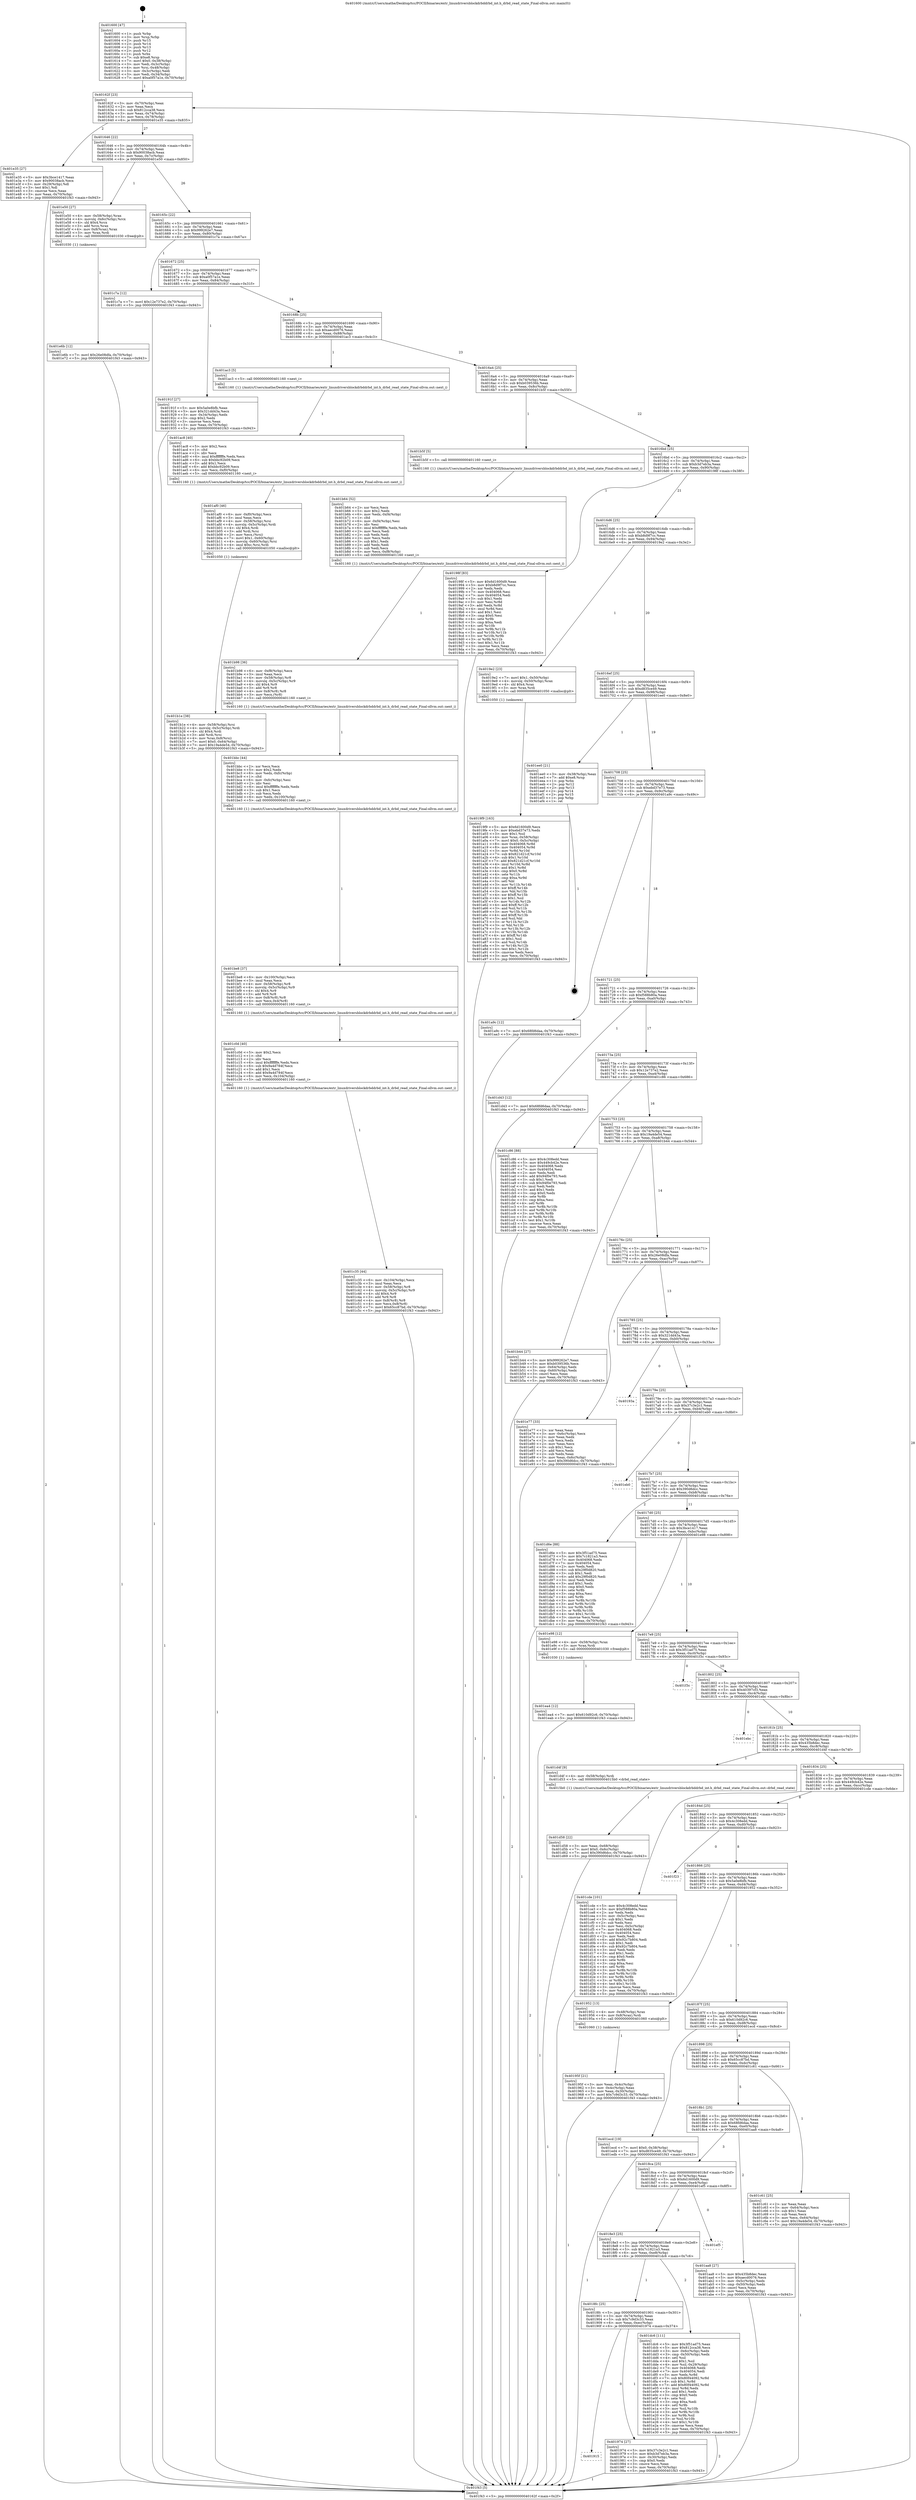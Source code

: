 digraph "0x401600" {
  label = "0x401600 (/mnt/c/Users/mathe/Desktop/tcc/POCII/binaries/extr_linuxdriversblockdrbddrbd_int.h_drbd_read_state_Final-ollvm.out::main(0))"
  labelloc = "t"
  node[shape=record]

  Entry [label="",width=0.3,height=0.3,shape=circle,fillcolor=black,style=filled]
  "0x40162f" [label="{
     0x40162f [23]\l
     | [instrs]\l
     &nbsp;&nbsp;0x40162f \<+3\>: mov -0x70(%rbp),%eax\l
     &nbsp;&nbsp;0x401632 \<+2\>: mov %eax,%ecx\l
     &nbsp;&nbsp;0x401634 \<+6\>: sub $0x812cca38,%ecx\l
     &nbsp;&nbsp;0x40163a \<+3\>: mov %eax,-0x74(%rbp)\l
     &nbsp;&nbsp;0x40163d \<+3\>: mov %ecx,-0x78(%rbp)\l
     &nbsp;&nbsp;0x401640 \<+6\>: je 0000000000401e35 \<main+0x835\>\l
  }"]
  "0x401e35" [label="{
     0x401e35 [27]\l
     | [instrs]\l
     &nbsp;&nbsp;0x401e35 \<+5\>: mov $0x3bce1417,%eax\l
     &nbsp;&nbsp;0x401e3a \<+5\>: mov $0x90038acb,%ecx\l
     &nbsp;&nbsp;0x401e3f \<+3\>: mov -0x29(%rbp),%dl\l
     &nbsp;&nbsp;0x401e42 \<+3\>: test $0x1,%dl\l
     &nbsp;&nbsp;0x401e45 \<+3\>: cmovne %ecx,%eax\l
     &nbsp;&nbsp;0x401e48 \<+3\>: mov %eax,-0x70(%rbp)\l
     &nbsp;&nbsp;0x401e4b \<+5\>: jmp 0000000000401f43 \<main+0x943\>\l
  }"]
  "0x401646" [label="{
     0x401646 [22]\l
     | [instrs]\l
     &nbsp;&nbsp;0x401646 \<+5\>: jmp 000000000040164b \<main+0x4b\>\l
     &nbsp;&nbsp;0x40164b \<+3\>: mov -0x74(%rbp),%eax\l
     &nbsp;&nbsp;0x40164e \<+5\>: sub $0x90038acb,%eax\l
     &nbsp;&nbsp;0x401653 \<+3\>: mov %eax,-0x7c(%rbp)\l
     &nbsp;&nbsp;0x401656 \<+6\>: je 0000000000401e50 \<main+0x850\>\l
  }"]
  Exit [label="",width=0.3,height=0.3,shape=circle,fillcolor=black,style=filled,peripheries=2]
  "0x401e50" [label="{
     0x401e50 [27]\l
     | [instrs]\l
     &nbsp;&nbsp;0x401e50 \<+4\>: mov -0x58(%rbp),%rax\l
     &nbsp;&nbsp;0x401e54 \<+4\>: movslq -0x6c(%rbp),%rcx\l
     &nbsp;&nbsp;0x401e58 \<+4\>: shl $0x4,%rcx\l
     &nbsp;&nbsp;0x401e5c \<+3\>: add %rcx,%rax\l
     &nbsp;&nbsp;0x401e5f \<+4\>: mov 0x8(%rax),%rax\l
     &nbsp;&nbsp;0x401e63 \<+3\>: mov %rax,%rdi\l
     &nbsp;&nbsp;0x401e66 \<+5\>: call 0000000000401030 \<free@plt\>\l
     | [calls]\l
     &nbsp;&nbsp;0x401030 \{1\} (unknown)\l
  }"]
  "0x40165c" [label="{
     0x40165c [22]\l
     | [instrs]\l
     &nbsp;&nbsp;0x40165c \<+5\>: jmp 0000000000401661 \<main+0x61\>\l
     &nbsp;&nbsp;0x401661 \<+3\>: mov -0x74(%rbp),%eax\l
     &nbsp;&nbsp;0x401664 \<+5\>: sub $0x999262e7,%eax\l
     &nbsp;&nbsp;0x401669 \<+3\>: mov %eax,-0x80(%rbp)\l
     &nbsp;&nbsp;0x40166c \<+6\>: je 0000000000401c7a \<main+0x67a\>\l
  }"]
  "0x401ea4" [label="{
     0x401ea4 [12]\l
     | [instrs]\l
     &nbsp;&nbsp;0x401ea4 \<+7\>: movl $0x610d92c6,-0x70(%rbp)\l
     &nbsp;&nbsp;0x401eab \<+5\>: jmp 0000000000401f43 \<main+0x943\>\l
  }"]
  "0x401c7a" [label="{
     0x401c7a [12]\l
     | [instrs]\l
     &nbsp;&nbsp;0x401c7a \<+7\>: movl $0x12e737e2,-0x70(%rbp)\l
     &nbsp;&nbsp;0x401c81 \<+5\>: jmp 0000000000401f43 \<main+0x943\>\l
  }"]
  "0x401672" [label="{
     0x401672 [25]\l
     | [instrs]\l
     &nbsp;&nbsp;0x401672 \<+5\>: jmp 0000000000401677 \<main+0x77\>\l
     &nbsp;&nbsp;0x401677 \<+3\>: mov -0x74(%rbp),%eax\l
     &nbsp;&nbsp;0x40167a \<+5\>: sub $0xa0f57a1e,%eax\l
     &nbsp;&nbsp;0x40167f \<+6\>: mov %eax,-0x84(%rbp)\l
     &nbsp;&nbsp;0x401685 \<+6\>: je 000000000040191f \<main+0x31f\>\l
  }"]
  "0x401e6b" [label="{
     0x401e6b [12]\l
     | [instrs]\l
     &nbsp;&nbsp;0x401e6b \<+7\>: movl $0x26e08dfa,-0x70(%rbp)\l
     &nbsp;&nbsp;0x401e72 \<+5\>: jmp 0000000000401f43 \<main+0x943\>\l
  }"]
  "0x40191f" [label="{
     0x40191f [27]\l
     | [instrs]\l
     &nbsp;&nbsp;0x40191f \<+5\>: mov $0x5a0e8bfb,%eax\l
     &nbsp;&nbsp;0x401924 \<+5\>: mov $0x321dd43a,%ecx\l
     &nbsp;&nbsp;0x401929 \<+3\>: mov -0x34(%rbp),%edx\l
     &nbsp;&nbsp;0x40192c \<+3\>: cmp $0x2,%edx\l
     &nbsp;&nbsp;0x40192f \<+3\>: cmovne %ecx,%eax\l
     &nbsp;&nbsp;0x401932 \<+3\>: mov %eax,-0x70(%rbp)\l
     &nbsp;&nbsp;0x401935 \<+5\>: jmp 0000000000401f43 \<main+0x943\>\l
  }"]
  "0x40168b" [label="{
     0x40168b [25]\l
     | [instrs]\l
     &nbsp;&nbsp;0x40168b \<+5\>: jmp 0000000000401690 \<main+0x90\>\l
     &nbsp;&nbsp;0x401690 \<+3\>: mov -0x74(%rbp),%eax\l
     &nbsp;&nbsp;0x401693 \<+5\>: sub $0xaecd0076,%eax\l
     &nbsp;&nbsp;0x401698 \<+6\>: mov %eax,-0x88(%rbp)\l
     &nbsp;&nbsp;0x40169e \<+6\>: je 0000000000401ac3 \<main+0x4c3\>\l
  }"]
  "0x401f43" [label="{
     0x401f43 [5]\l
     | [instrs]\l
     &nbsp;&nbsp;0x401f43 \<+5\>: jmp 000000000040162f \<main+0x2f\>\l
  }"]
  "0x401600" [label="{
     0x401600 [47]\l
     | [instrs]\l
     &nbsp;&nbsp;0x401600 \<+1\>: push %rbp\l
     &nbsp;&nbsp;0x401601 \<+3\>: mov %rsp,%rbp\l
     &nbsp;&nbsp;0x401604 \<+2\>: push %r15\l
     &nbsp;&nbsp;0x401606 \<+2\>: push %r14\l
     &nbsp;&nbsp;0x401608 \<+2\>: push %r13\l
     &nbsp;&nbsp;0x40160a \<+2\>: push %r12\l
     &nbsp;&nbsp;0x40160c \<+1\>: push %rbx\l
     &nbsp;&nbsp;0x40160d \<+7\>: sub $0xe8,%rsp\l
     &nbsp;&nbsp;0x401614 \<+7\>: movl $0x0,-0x38(%rbp)\l
     &nbsp;&nbsp;0x40161b \<+3\>: mov %edi,-0x3c(%rbp)\l
     &nbsp;&nbsp;0x40161e \<+4\>: mov %rsi,-0x48(%rbp)\l
     &nbsp;&nbsp;0x401622 \<+3\>: mov -0x3c(%rbp),%edi\l
     &nbsp;&nbsp;0x401625 \<+3\>: mov %edi,-0x34(%rbp)\l
     &nbsp;&nbsp;0x401628 \<+7\>: movl $0xa0f57a1e,-0x70(%rbp)\l
  }"]
  "0x401d58" [label="{
     0x401d58 [22]\l
     | [instrs]\l
     &nbsp;&nbsp;0x401d58 \<+3\>: mov %eax,-0x68(%rbp)\l
     &nbsp;&nbsp;0x401d5b \<+7\>: movl $0x0,-0x6c(%rbp)\l
     &nbsp;&nbsp;0x401d62 \<+7\>: movl $0x390d6dcc,-0x70(%rbp)\l
     &nbsp;&nbsp;0x401d69 \<+5\>: jmp 0000000000401f43 \<main+0x943\>\l
  }"]
  "0x401ac3" [label="{
     0x401ac3 [5]\l
     | [instrs]\l
     &nbsp;&nbsp;0x401ac3 \<+5\>: call 0000000000401160 \<next_i\>\l
     | [calls]\l
     &nbsp;&nbsp;0x401160 \{1\} (/mnt/c/Users/mathe/Desktop/tcc/POCII/binaries/extr_linuxdriversblockdrbddrbd_int.h_drbd_read_state_Final-ollvm.out::next_i)\l
  }"]
  "0x4016a4" [label="{
     0x4016a4 [25]\l
     | [instrs]\l
     &nbsp;&nbsp;0x4016a4 \<+5\>: jmp 00000000004016a9 \<main+0xa9\>\l
     &nbsp;&nbsp;0x4016a9 \<+3\>: mov -0x74(%rbp),%eax\l
     &nbsp;&nbsp;0x4016ac \<+5\>: sub $0xb039536b,%eax\l
     &nbsp;&nbsp;0x4016b1 \<+6\>: mov %eax,-0x8c(%rbp)\l
     &nbsp;&nbsp;0x4016b7 \<+6\>: je 0000000000401b5f \<main+0x55f\>\l
  }"]
  "0x401c35" [label="{
     0x401c35 [44]\l
     | [instrs]\l
     &nbsp;&nbsp;0x401c35 \<+6\>: mov -0x104(%rbp),%ecx\l
     &nbsp;&nbsp;0x401c3b \<+3\>: imul %eax,%ecx\l
     &nbsp;&nbsp;0x401c3e \<+4\>: mov -0x58(%rbp),%r8\l
     &nbsp;&nbsp;0x401c42 \<+4\>: movslq -0x5c(%rbp),%r9\l
     &nbsp;&nbsp;0x401c46 \<+4\>: shl $0x4,%r9\l
     &nbsp;&nbsp;0x401c4a \<+3\>: add %r9,%r8\l
     &nbsp;&nbsp;0x401c4d \<+4\>: mov 0x8(%r8),%r8\l
     &nbsp;&nbsp;0x401c51 \<+4\>: mov %ecx,0x8(%r8)\l
     &nbsp;&nbsp;0x401c55 \<+7\>: movl $0x65cc87bd,-0x70(%rbp)\l
     &nbsp;&nbsp;0x401c5c \<+5\>: jmp 0000000000401f43 \<main+0x943\>\l
  }"]
  "0x401b5f" [label="{
     0x401b5f [5]\l
     | [instrs]\l
     &nbsp;&nbsp;0x401b5f \<+5\>: call 0000000000401160 \<next_i\>\l
     | [calls]\l
     &nbsp;&nbsp;0x401160 \{1\} (/mnt/c/Users/mathe/Desktop/tcc/POCII/binaries/extr_linuxdriversblockdrbddrbd_int.h_drbd_read_state_Final-ollvm.out::next_i)\l
  }"]
  "0x4016bd" [label="{
     0x4016bd [25]\l
     | [instrs]\l
     &nbsp;&nbsp;0x4016bd \<+5\>: jmp 00000000004016c2 \<main+0xc2\>\l
     &nbsp;&nbsp;0x4016c2 \<+3\>: mov -0x74(%rbp),%eax\l
     &nbsp;&nbsp;0x4016c5 \<+5\>: sub $0xb3d7eb3a,%eax\l
     &nbsp;&nbsp;0x4016ca \<+6\>: mov %eax,-0x90(%rbp)\l
     &nbsp;&nbsp;0x4016d0 \<+6\>: je 000000000040198f \<main+0x38f\>\l
  }"]
  "0x401c0d" [label="{
     0x401c0d [40]\l
     | [instrs]\l
     &nbsp;&nbsp;0x401c0d \<+5\>: mov $0x2,%ecx\l
     &nbsp;&nbsp;0x401c12 \<+1\>: cltd\l
     &nbsp;&nbsp;0x401c13 \<+2\>: idiv %ecx\l
     &nbsp;&nbsp;0x401c15 \<+6\>: imul $0xfffffffe,%edx,%ecx\l
     &nbsp;&nbsp;0x401c1b \<+6\>: sub $0x9a4d784f,%ecx\l
     &nbsp;&nbsp;0x401c21 \<+3\>: add $0x1,%ecx\l
     &nbsp;&nbsp;0x401c24 \<+6\>: add $0x9a4d784f,%ecx\l
     &nbsp;&nbsp;0x401c2a \<+6\>: mov %ecx,-0x104(%rbp)\l
     &nbsp;&nbsp;0x401c30 \<+5\>: call 0000000000401160 \<next_i\>\l
     | [calls]\l
     &nbsp;&nbsp;0x401160 \{1\} (/mnt/c/Users/mathe/Desktop/tcc/POCII/binaries/extr_linuxdriversblockdrbddrbd_int.h_drbd_read_state_Final-ollvm.out::next_i)\l
  }"]
  "0x40198f" [label="{
     0x40198f [83]\l
     | [instrs]\l
     &nbsp;&nbsp;0x40198f \<+5\>: mov $0x6d1600d9,%eax\l
     &nbsp;&nbsp;0x401994 \<+5\>: mov $0xb8d9f7cc,%ecx\l
     &nbsp;&nbsp;0x401999 \<+2\>: xor %edx,%edx\l
     &nbsp;&nbsp;0x40199b \<+7\>: mov 0x404068,%esi\l
     &nbsp;&nbsp;0x4019a2 \<+7\>: mov 0x404054,%edi\l
     &nbsp;&nbsp;0x4019a9 \<+3\>: sub $0x1,%edx\l
     &nbsp;&nbsp;0x4019ac \<+3\>: mov %esi,%r8d\l
     &nbsp;&nbsp;0x4019af \<+3\>: add %edx,%r8d\l
     &nbsp;&nbsp;0x4019b2 \<+4\>: imul %r8d,%esi\l
     &nbsp;&nbsp;0x4019b6 \<+3\>: and $0x1,%esi\l
     &nbsp;&nbsp;0x4019b9 \<+3\>: cmp $0x0,%esi\l
     &nbsp;&nbsp;0x4019bc \<+4\>: sete %r9b\l
     &nbsp;&nbsp;0x4019c0 \<+3\>: cmp $0xa,%edi\l
     &nbsp;&nbsp;0x4019c3 \<+4\>: setl %r10b\l
     &nbsp;&nbsp;0x4019c7 \<+3\>: mov %r9b,%r11b\l
     &nbsp;&nbsp;0x4019ca \<+3\>: and %r10b,%r11b\l
     &nbsp;&nbsp;0x4019cd \<+3\>: xor %r10b,%r9b\l
     &nbsp;&nbsp;0x4019d0 \<+3\>: or %r9b,%r11b\l
     &nbsp;&nbsp;0x4019d3 \<+4\>: test $0x1,%r11b\l
     &nbsp;&nbsp;0x4019d7 \<+3\>: cmovne %ecx,%eax\l
     &nbsp;&nbsp;0x4019da \<+3\>: mov %eax,-0x70(%rbp)\l
     &nbsp;&nbsp;0x4019dd \<+5\>: jmp 0000000000401f43 \<main+0x943\>\l
  }"]
  "0x4016d6" [label="{
     0x4016d6 [25]\l
     | [instrs]\l
     &nbsp;&nbsp;0x4016d6 \<+5\>: jmp 00000000004016db \<main+0xdb\>\l
     &nbsp;&nbsp;0x4016db \<+3\>: mov -0x74(%rbp),%eax\l
     &nbsp;&nbsp;0x4016de \<+5\>: sub $0xb8d9f7cc,%eax\l
     &nbsp;&nbsp;0x4016e3 \<+6\>: mov %eax,-0x94(%rbp)\l
     &nbsp;&nbsp;0x4016e9 \<+6\>: je 00000000004019e2 \<main+0x3e2\>\l
  }"]
  "0x401be8" [label="{
     0x401be8 [37]\l
     | [instrs]\l
     &nbsp;&nbsp;0x401be8 \<+6\>: mov -0x100(%rbp),%ecx\l
     &nbsp;&nbsp;0x401bee \<+3\>: imul %eax,%ecx\l
     &nbsp;&nbsp;0x401bf1 \<+4\>: mov -0x58(%rbp),%r8\l
     &nbsp;&nbsp;0x401bf5 \<+4\>: movslq -0x5c(%rbp),%r9\l
     &nbsp;&nbsp;0x401bf9 \<+4\>: shl $0x4,%r9\l
     &nbsp;&nbsp;0x401bfd \<+3\>: add %r9,%r8\l
     &nbsp;&nbsp;0x401c00 \<+4\>: mov 0x8(%r8),%r8\l
     &nbsp;&nbsp;0x401c04 \<+4\>: mov %ecx,0x4(%r8)\l
     &nbsp;&nbsp;0x401c08 \<+5\>: call 0000000000401160 \<next_i\>\l
     | [calls]\l
     &nbsp;&nbsp;0x401160 \{1\} (/mnt/c/Users/mathe/Desktop/tcc/POCII/binaries/extr_linuxdriversblockdrbddrbd_int.h_drbd_read_state_Final-ollvm.out::next_i)\l
  }"]
  "0x4019e2" [label="{
     0x4019e2 [23]\l
     | [instrs]\l
     &nbsp;&nbsp;0x4019e2 \<+7\>: movl $0x1,-0x50(%rbp)\l
     &nbsp;&nbsp;0x4019e9 \<+4\>: movslq -0x50(%rbp),%rax\l
     &nbsp;&nbsp;0x4019ed \<+4\>: shl $0x4,%rax\l
     &nbsp;&nbsp;0x4019f1 \<+3\>: mov %rax,%rdi\l
     &nbsp;&nbsp;0x4019f4 \<+5\>: call 0000000000401050 \<malloc@plt\>\l
     | [calls]\l
     &nbsp;&nbsp;0x401050 \{1\} (unknown)\l
  }"]
  "0x4016ef" [label="{
     0x4016ef [25]\l
     | [instrs]\l
     &nbsp;&nbsp;0x4016ef \<+5\>: jmp 00000000004016f4 \<main+0xf4\>\l
     &nbsp;&nbsp;0x4016f4 \<+3\>: mov -0x74(%rbp),%eax\l
     &nbsp;&nbsp;0x4016f7 \<+5\>: sub $0xd835ce49,%eax\l
     &nbsp;&nbsp;0x4016fc \<+6\>: mov %eax,-0x98(%rbp)\l
     &nbsp;&nbsp;0x401702 \<+6\>: je 0000000000401ee0 \<main+0x8e0\>\l
  }"]
  "0x401bbc" [label="{
     0x401bbc [44]\l
     | [instrs]\l
     &nbsp;&nbsp;0x401bbc \<+2\>: xor %ecx,%ecx\l
     &nbsp;&nbsp;0x401bbe \<+5\>: mov $0x2,%edx\l
     &nbsp;&nbsp;0x401bc3 \<+6\>: mov %edx,-0xfc(%rbp)\l
     &nbsp;&nbsp;0x401bc9 \<+1\>: cltd\l
     &nbsp;&nbsp;0x401bca \<+6\>: mov -0xfc(%rbp),%esi\l
     &nbsp;&nbsp;0x401bd0 \<+2\>: idiv %esi\l
     &nbsp;&nbsp;0x401bd2 \<+6\>: imul $0xfffffffe,%edx,%edx\l
     &nbsp;&nbsp;0x401bd8 \<+3\>: sub $0x1,%ecx\l
     &nbsp;&nbsp;0x401bdb \<+2\>: sub %ecx,%edx\l
     &nbsp;&nbsp;0x401bdd \<+6\>: mov %edx,-0x100(%rbp)\l
     &nbsp;&nbsp;0x401be3 \<+5\>: call 0000000000401160 \<next_i\>\l
     | [calls]\l
     &nbsp;&nbsp;0x401160 \{1\} (/mnt/c/Users/mathe/Desktop/tcc/POCII/binaries/extr_linuxdriversblockdrbddrbd_int.h_drbd_read_state_Final-ollvm.out::next_i)\l
  }"]
  "0x401ee0" [label="{
     0x401ee0 [21]\l
     | [instrs]\l
     &nbsp;&nbsp;0x401ee0 \<+3\>: mov -0x38(%rbp),%eax\l
     &nbsp;&nbsp;0x401ee3 \<+7\>: add $0xe8,%rsp\l
     &nbsp;&nbsp;0x401eea \<+1\>: pop %rbx\l
     &nbsp;&nbsp;0x401eeb \<+2\>: pop %r12\l
     &nbsp;&nbsp;0x401eed \<+2\>: pop %r13\l
     &nbsp;&nbsp;0x401eef \<+2\>: pop %r14\l
     &nbsp;&nbsp;0x401ef1 \<+2\>: pop %r15\l
     &nbsp;&nbsp;0x401ef3 \<+1\>: pop %rbp\l
     &nbsp;&nbsp;0x401ef4 \<+1\>: ret\l
  }"]
  "0x401708" [label="{
     0x401708 [25]\l
     | [instrs]\l
     &nbsp;&nbsp;0x401708 \<+5\>: jmp 000000000040170d \<main+0x10d\>\l
     &nbsp;&nbsp;0x40170d \<+3\>: mov -0x74(%rbp),%eax\l
     &nbsp;&nbsp;0x401710 \<+5\>: sub $0xebd37e73,%eax\l
     &nbsp;&nbsp;0x401715 \<+6\>: mov %eax,-0x9c(%rbp)\l
     &nbsp;&nbsp;0x40171b \<+6\>: je 0000000000401a9c \<main+0x49c\>\l
  }"]
  "0x401b98" [label="{
     0x401b98 [36]\l
     | [instrs]\l
     &nbsp;&nbsp;0x401b98 \<+6\>: mov -0xf8(%rbp),%ecx\l
     &nbsp;&nbsp;0x401b9e \<+3\>: imul %eax,%ecx\l
     &nbsp;&nbsp;0x401ba1 \<+4\>: mov -0x58(%rbp),%r8\l
     &nbsp;&nbsp;0x401ba5 \<+4\>: movslq -0x5c(%rbp),%r9\l
     &nbsp;&nbsp;0x401ba9 \<+4\>: shl $0x4,%r9\l
     &nbsp;&nbsp;0x401bad \<+3\>: add %r9,%r8\l
     &nbsp;&nbsp;0x401bb0 \<+4\>: mov 0x8(%r8),%r8\l
     &nbsp;&nbsp;0x401bb4 \<+3\>: mov %ecx,(%r8)\l
     &nbsp;&nbsp;0x401bb7 \<+5\>: call 0000000000401160 \<next_i\>\l
     | [calls]\l
     &nbsp;&nbsp;0x401160 \{1\} (/mnt/c/Users/mathe/Desktop/tcc/POCII/binaries/extr_linuxdriversblockdrbddrbd_int.h_drbd_read_state_Final-ollvm.out::next_i)\l
  }"]
  "0x401a9c" [label="{
     0x401a9c [12]\l
     | [instrs]\l
     &nbsp;&nbsp;0x401a9c \<+7\>: movl $0x68fd6daa,-0x70(%rbp)\l
     &nbsp;&nbsp;0x401aa3 \<+5\>: jmp 0000000000401f43 \<main+0x943\>\l
  }"]
  "0x401721" [label="{
     0x401721 [25]\l
     | [instrs]\l
     &nbsp;&nbsp;0x401721 \<+5\>: jmp 0000000000401726 \<main+0x126\>\l
     &nbsp;&nbsp;0x401726 \<+3\>: mov -0x74(%rbp),%eax\l
     &nbsp;&nbsp;0x401729 \<+5\>: sub $0xf588b80a,%eax\l
     &nbsp;&nbsp;0x40172e \<+6\>: mov %eax,-0xa0(%rbp)\l
     &nbsp;&nbsp;0x401734 \<+6\>: je 0000000000401d43 \<main+0x743\>\l
  }"]
  "0x401b64" [label="{
     0x401b64 [52]\l
     | [instrs]\l
     &nbsp;&nbsp;0x401b64 \<+2\>: xor %ecx,%ecx\l
     &nbsp;&nbsp;0x401b66 \<+5\>: mov $0x2,%edx\l
     &nbsp;&nbsp;0x401b6b \<+6\>: mov %edx,-0xf4(%rbp)\l
     &nbsp;&nbsp;0x401b71 \<+1\>: cltd\l
     &nbsp;&nbsp;0x401b72 \<+6\>: mov -0xf4(%rbp),%esi\l
     &nbsp;&nbsp;0x401b78 \<+2\>: idiv %esi\l
     &nbsp;&nbsp;0x401b7a \<+6\>: imul $0xfffffffe,%edx,%edx\l
     &nbsp;&nbsp;0x401b80 \<+2\>: mov %ecx,%edi\l
     &nbsp;&nbsp;0x401b82 \<+2\>: sub %edx,%edi\l
     &nbsp;&nbsp;0x401b84 \<+2\>: mov %ecx,%edx\l
     &nbsp;&nbsp;0x401b86 \<+3\>: sub $0x1,%edx\l
     &nbsp;&nbsp;0x401b89 \<+2\>: add %edx,%edi\l
     &nbsp;&nbsp;0x401b8b \<+2\>: sub %edi,%ecx\l
     &nbsp;&nbsp;0x401b8d \<+6\>: mov %ecx,-0xf8(%rbp)\l
     &nbsp;&nbsp;0x401b93 \<+5\>: call 0000000000401160 \<next_i\>\l
     | [calls]\l
     &nbsp;&nbsp;0x401160 \{1\} (/mnt/c/Users/mathe/Desktop/tcc/POCII/binaries/extr_linuxdriversblockdrbddrbd_int.h_drbd_read_state_Final-ollvm.out::next_i)\l
  }"]
  "0x401d43" [label="{
     0x401d43 [12]\l
     | [instrs]\l
     &nbsp;&nbsp;0x401d43 \<+7\>: movl $0x68fd6daa,-0x70(%rbp)\l
     &nbsp;&nbsp;0x401d4a \<+5\>: jmp 0000000000401f43 \<main+0x943\>\l
  }"]
  "0x40173a" [label="{
     0x40173a [25]\l
     | [instrs]\l
     &nbsp;&nbsp;0x40173a \<+5\>: jmp 000000000040173f \<main+0x13f\>\l
     &nbsp;&nbsp;0x40173f \<+3\>: mov -0x74(%rbp),%eax\l
     &nbsp;&nbsp;0x401742 \<+5\>: sub $0x12e737e2,%eax\l
     &nbsp;&nbsp;0x401747 \<+6\>: mov %eax,-0xa4(%rbp)\l
     &nbsp;&nbsp;0x40174d \<+6\>: je 0000000000401c86 \<main+0x686\>\l
  }"]
  "0x401b1e" [label="{
     0x401b1e [38]\l
     | [instrs]\l
     &nbsp;&nbsp;0x401b1e \<+4\>: mov -0x58(%rbp),%rsi\l
     &nbsp;&nbsp;0x401b22 \<+4\>: movslq -0x5c(%rbp),%rdi\l
     &nbsp;&nbsp;0x401b26 \<+4\>: shl $0x4,%rdi\l
     &nbsp;&nbsp;0x401b2a \<+3\>: add %rdi,%rsi\l
     &nbsp;&nbsp;0x401b2d \<+4\>: mov %rax,0x8(%rsi)\l
     &nbsp;&nbsp;0x401b31 \<+7\>: movl $0x0,-0x64(%rbp)\l
     &nbsp;&nbsp;0x401b38 \<+7\>: movl $0x19a4de54,-0x70(%rbp)\l
     &nbsp;&nbsp;0x401b3f \<+5\>: jmp 0000000000401f43 \<main+0x943\>\l
  }"]
  "0x401c86" [label="{
     0x401c86 [88]\l
     | [instrs]\l
     &nbsp;&nbsp;0x401c86 \<+5\>: mov $0x4c308edd,%eax\l
     &nbsp;&nbsp;0x401c8b \<+5\>: mov $0x449cb42e,%ecx\l
     &nbsp;&nbsp;0x401c90 \<+7\>: mov 0x404068,%edx\l
     &nbsp;&nbsp;0x401c97 \<+7\>: mov 0x404054,%esi\l
     &nbsp;&nbsp;0x401c9e \<+2\>: mov %edx,%edi\l
     &nbsp;&nbsp;0x401ca0 \<+6\>: add $0x94f0e793,%edi\l
     &nbsp;&nbsp;0x401ca6 \<+3\>: sub $0x1,%edi\l
     &nbsp;&nbsp;0x401ca9 \<+6\>: sub $0x94f0e793,%edi\l
     &nbsp;&nbsp;0x401caf \<+3\>: imul %edi,%edx\l
     &nbsp;&nbsp;0x401cb2 \<+3\>: and $0x1,%edx\l
     &nbsp;&nbsp;0x401cb5 \<+3\>: cmp $0x0,%edx\l
     &nbsp;&nbsp;0x401cb8 \<+4\>: sete %r8b\l
     &nbsp;&nbsp;0x401cbc \<+3\>: cmp $0xa,%esi\l
     &nbsp;&nbsp;0x401cbf \<+4\>: setl %r9b\l
     &nbsp;&nbsp;0x401cc3 \<+3\>: mov %r8b,%r10b\l
     &nbsp;&nbsp;0x401cc6 \<+3\>: and %r9b,%r10b\l
     &nbsp;&nbsp;0x401cc9 \<+3\>: xor %r9b,%r8b\l
     &nbsp;&nbsp;0x401ccc \<+3\>: or %r8b,%r10b\l
     &nbsp;&nbsp;0x401ccf \<+4\>: test $0x1,%r10b\l
     &nbsp;&nbsp;0x401cd3 \<+3\>: cmovne %ecx,%eax\l
     &nbsp;&nbsp;0x401cd6 \<+3\>: mov %eax,-0x70(%rbp)\l
     &nbsp;&nbsp;0x401cd9 \<+5\>: jmp 0000000000401f43 \<main+0x943\>\l
  }"]
  "0x401753" [label="{
     0x401753 [25]\l
     | [instrs]\l
     &nbsp;&nbsp;0x401753 \<+5\>: jmp 0000000000401758 \<main+0x158\>\l
     &nbsp;&nbsp;0x401758 \<+3\>: mov -0x74(%rbp),%eax\l
     &nbsp;&nbsp;0x40175b \<+5\>: sub $0x19a4de54,%eax\l
     &nbsp;&nbsp;0x401760 \<+6\>: mov %eax,-0xa8(%rbp)\l
     &nbsp;&nbsp;0x401766 \<+6\>: je 0000000000401b44 \<main+0x544\>\l
  }"]
  "0x401af0" [label="{
     0x401af0 [46]\l
     | [instrs]\l
     &nbsp;&nbsp;0x401af0 \<+6\>: mov -0xf0(%rbp),%ecx\l
     &nbsp;&nbsp;0x401af6 \<+3\>: imul %eax,%ecx\l
     &nbsp;&nbsp;0x401af9 \<+4\>: mov -0x58(%rbp),%rsi\l
     &nbsp;&nbsp;0x401afd \<+4\>: movslq -0x5c(%rbp),%rdi\l
     &nbsp;&nbsp;0x401b01 \<+4\>: shl $0x4,%rdi\l
     &nbsp;&nbsp;0x401b05 \<+3\>: add %rdi,%rsi\l
     &nbsp;&nbsp;0x401b08 \<+2\>: mov %ecx,(%rsi)\l
     &nbsp;&nbsp;0x401b0a \<+7\>: movl $0x1,-0x60(%rbp)\l
     &nbsp;&nbsp;0x401b11 \<+4\>: movslq -0x60(%rbp),%rsi\l
     &nbsp;&nbsp;0x401b15 \<+4\>: imul $0xc,%rsi,%rdi\l
     &nbsp;&nbsp;0x401b19 \<+5\>: call 0000000000401050 \<malloc@plt\>\l
     | [calls]\l
     &nbsp;&nbsp;0x401050 \{1\} (unknown)\l
  }"]
  "0x401b44" [label="{
     0x401b44 [27]\l
     | [instrs]\l
     &nbsp;&nbsp;0x401b44 \<+5\>: mov $0x999262e7,%eax\l
     &nbsp;&nbsp;0x401b49 \<+5\>: mov $0xb039536b,%ecx\l
     &nbsp;&nbsp;0x401b4e \<+3\>: mov -0x64(%rbp),%edx\l
     &nbsp;&nbsp;0x401b51 \<+3\>: cmp -0x60(%rbp),%edx\l
     &nbsp;&nbsp;0x401b54 \<+3\>: cmovl %ecx,%eax\l
     &nbsp;&nbsp;0x401b57 \<+3\>: mov %eax,-0x70(%rbp)\l
     &nbsp;&nbsp;0x401b5a \<+5\>: jmp 0000000000401f43 \<main+0x943\>\l
  }"]
  "0x40176c" [label="{
     0x40176c [25]\l
     | [instrs]\l
     &nbsp;&nbsp;0x40176c \<+5\>: jmp 0000000000401771 \<main+0x171\>\l
     &nbsp;&nbsp;0x401771 \<+3\>: mov -0x74(%rbp),%eax\l
     &nbsp;&nbsp;0x401774 \<+5\>: sub $0x26e08dfa,%eax\l
     &nbsp;&nbsp;0x401779 \<+6\>: mov %eax,-0xac(%rbp)\l
     &nbsp;&nbsp;0x40177f \<+6\>: je 0000000000401e77 \<main+0x877\>\l
  }"]
  "0x401ac8" [label="{
     0x401ac8 [40]\l
     | [instrs]\l
     &nbsp;&nbsp;0x401ac8 \<+5\>: mov $0x2,%ecx\l
     &nbsp;&nbsp;0x401acd \<+1\>: cltd\l
     &nbsp;&nbsp;0x401ace \<+2\>: idiv %ecx\l
     &nbsp;&nbsp;0x401ad0 \<+6\>: imul $0xfffffffe,%edx,%ecx\l
     &nbsp;&nbsp;0x401ad6 \<+6\>: sub $0xbbc92b09,%ecx\l
     &nbsp;&nbsp;0x401adc \<+3\>: add $0x1,%ecx\l
     &nbsp;&nbsp;0x401adf \<+6\>: add $0xbbc92b09,%ecx\l
     &nbsp;&nbsp;0x401ae5 \<+6\>: mov %ecx,-0xf0(%rbp)\l
     &nbsp;&nbsp;0x401aeb \<+5\>: call 0000000000401160 \<next_i\>\l
     | [calls]\l
     &nbsp;&nbsp;0x401160 \{1\} (/mnt/c/Users/mathe/Desktop/tcc/POCII/binaries/extr_linuxdriversblockdrbddrbd_int.h_drbd_read_state_Final-ollvm.out::next_i)\l
  }"]
  "0x401e77" [label="{
     0x401e77 [33]\l
     | [instrs]\l
     &nbsp;&nbsp;0x401e77 \<+2\>: xor %eax,%eax\l
     &nbsp;&nbsp;0x401e79 \<+3\>: mov -0x6c(%rbp),%ecx\l
     &nbsp;&nbsp;0x401e7c \<+2\>: mov %eax,%edx\l
     &nbsp;&nbsp;0x401e7e \<+2\>: sub %ecx,%edx\l
     &nbsp;&nbsp;0x401e80 \<+2\>: mov %eax,%ecx\l
     &nbsp;&nbsp;0x401e82 \<+3\>: sub $0x1,%ecx\l
     &nbsp;&nbsp;0x401e85 \<+2\>: add %ecx,%edx\l
     &nbsp;&nbsp;0x401e87 \<+2\>: sub %edx,%eax\l
     &nbsp;&nbsp;0x401e89 \<+3\>: mov %eax,-0x6c(%rbp)\l
     &nbsp;&nbsp;0x401e8c \<+7\>: movl $0x390d6dcc,-0x70(%rbp)\l
     &nbsp;&nbsp;0x401e93 \<+5\>: jmp 0000000000401f43 \<main+0x943\>\l
  }"]
  "0x401785" [label="{
     0x401785 [25]\l
     | [instrs]\l
     &nbsp;&nbsp;0x401785 \<+5\>: jmp 000000000040178a \<main+0x18a\>\l
     &nbsp;&nbsp;0x40178a \<+3\>: mov -0x74(%rbp),%eax\l
     &nbsp;&nbsp;0x40178d \<+5\>: sub $0x321dd43a,%eax\l
     &nbsp;&nbsp;0x401792 \<+6\>: mov %eax,-0xb0(%rbp)\l
     &nbsp;&nbsp;0x401798 \<+6\>: je 000000000040193a \<main+0x33a\>\l
  }"]
  "0x4019f9" [label="{
     0x4019f9 [163]\l
     | [instrs]\l
     &nbsp;&nbsp;0x4019f9 \<+5\>: mov $0x6d1600d9,%ecx\l
     &nbsp;&nbsp;0x4019fe \<+5\>: mov $0xebd37e73,%edx\l
     &nbsp;&nbsp;0x401a03 \<+3\>: mov $0x1,%sil\l
     &nbsp;&nbsp;0x401a06 \<+4\>: mov %rax,-0x58(%rbp)\l
     &nbsp;&nbsp;0x401a0a \<+7\>: movl $0x0,-0x5c(%rbp)\l
     &nbsp;&nbsp;0x401a11 \<+8\>: mov 0x404068,%r8d\l
     &nbsp;&nbsp;0x401a19 \<+8\>: mov 0x404054,%r9d\l
     &nbsp;&nbsp;0x401a21 \<+3\>: mov %r8d,%r10d\l
     &nbsp;&nbsp;0x401a24 \<+7\>: sub $0x821d21cf,%r10d\l
     &nbsp;&nbsp;0x401a2b \<+4\>: sub $0x1,%r10d\l
     &nbsp;&nbsp;0x401a2f \<+7\>: add $0x821d21cf,%r10d\l
     &nbsp;&nbsp;0x401a36 \<+4\>: imul %r10d,%r8d\l
     &nbsp;&nbsp;0x401a3a \<+4\>: and $0x1,%r8d\l
     &nbsp;&nbsp;0x401a3e \<+4\>: cmp $0x0,%r8d\l
     &nbsp;&nbsp;0x401a42 \<+4\>: sete %r11b\l
     &nbsp;&nbsp;0x401a46 \<+4\>: cmp $0xa,%r9d\l
     &nbsp;&nbsp;0x401a4a \<+3\>: setl %bl\l
     &nbsp;&nbsp;0x401a4d \<+3\>: mov %r11b,%r14b\l
     &nbsp;&nbsp;0x401a50 \<+4\>: xor $0xff,%r14b\l
     &nbsp;&nbsp;0x401a54 \<+3\>: mov %bl,%r15b\l
     &nbsp;&nbsp;0x401a57 \<+4\>: xor $0xff,%r15b\l
     &nbsp;&nbsp;0x401a5b \<+4\>: xor $0x1,%sil\l
     &nbsp;&nbsp;0x401a5f \<+3\>: mov %r14b,%r12b\l
     &nbsp;&nbsp;0x401a62 \<+4\>: and $0xff,%r12b\l
     &nbsp;&nbsp;0x401a66 \<+3\>: and %sil,%r11b\l
     &nbsp;&nbsp;0x401a69 \<+3\>: mov %r15b,%r13b\l
     &nbsp;&nbsp;0x401a6c \<+4\>: and $0xff,%r13b\l
     &nbsp;&nbsp;0x401a70 \<+3\>: and %sil,%bl\l
     &nbsp;&nbsp;0x401a73 \<+3\>: or %r11b,%r12b\l
     &nbsp;&nbsp;0x401a76 \<+3\>: or %bl,%r13b\l
     &nbsp;&nbsp;0x401a79 \<+3\>: xor %r13b,%r12b\l
     &nbsp;&nbsp;0x401a7c \<+3\>: or %r15b,%r14b\l
     &nbsp;&nbsp;0x401a7f \<+4\>: xor $0xff,%r14b\l
     &nbsp;&nbsp;0x401a83 \<+4\>: or $0x1,%sil\l
     &nbsp;&nbsp;0x401a87 \<+3\>: and %sil,%r14b\l
     &nbsp;&nbsp;0x401a8a \<+3\>: or %r14b,%r12b\l
     &nbsp;&nbsp;0x401a8d \<+4\>: test $0x1,%r12b\l
     &nbsp;&nbsp;0x401a91 \<+3\>: cmovne %edx,%ecx\l
     &nbsp;&nbsp;0x401a94 \<+3\>: mov %ecx,-0x70(%rbp)\l
     &nbsp;&nbsp;0x401a97 \<+5\>: jmp 0000000000401f43 \<main+0x943\>\l
  }"]
  "0x40193a" [label="{
     0x40193a\l
  }", style=dashed]
  "0x40179e" [label="{
     0x40179e [25]\l
     | [instrs]\l
     &nbsp;&nbsp;0x40179e \<+5\>: jmp 00000000004017a3 \<main+0x1a3\>\l
     &nbsp;&nbsp;0x4017a3 \<+3\>: mov -0x74(%rbp),%eax\l
     &nbsp;&nbsp;0x4017a6 \<+5\>: sub $0x37c3e2c1,%eax\l
     &nbsp;&nbsp;0x4017ab \<+6\>: mov %eax,-0xb4(%rbp)\l
     &nbsp;&nbsp;0x4017b1 \<+6\>: je 0000000000401eb0 \<main+0x8b0\>\l
  }"]
  "0x401915" [label="{
     0x401915\l
  }", style=dashed]
  "0x401eb0" [label="{
     0x401eb0\l
  }", style=dashed]
  "0x4017b7" [label="{
     0x4017b7 [25]\l
     | [instrs]\l
     &nbsp;&nbsp;0x4017b7 \<+5\>: jmp 00000000004017bc \<main+0x1bc\>\l
     &nbsp;&nbsp;0x4017bc \<+3\>: mov -0x74(%rbp),%eax\l
     &nbsp;&nbsp;0x4017bf \<+5\>: sub $0x390d6dcc,%eax\l
     &nbsp;&nbsp;0x4017c4 \<+6\>: mov %eax,-0xb8(%rbp)\l
     &nbsp;&nbsp;0x4017ca \<+6\>: je 0000000000401d6e \<main+0x76e\>\l
  }"]
  "0x401974" [label="{
     0x401974 [27]\l
     | [instrs]\l
     &nbsp;&nbsp;0x401974 \<+5\>: mov $0x37c3e2c1,%eax\l
     &nbsp;&nbsp;0x401979 \<+5\>: mov $0xb3d7eb3a,%ecx\l
     &nbsp;&nbsp;0x40197e \<+3\>: mov -0x30(%rbp),%edx\l
     &nbsp;&nbsp;0x401981 \<+3\>: cmp $0x0,%edx\l
     &nbsp;&nbsp;0x401984 \<+3\>: cmove %ecx,%eax\l
     &nbsp;&nbsp;0x401987 \<+3\>: mov %eax,-0x70(%rbp)\l
     &nbsp;&nbsp;0x40198a \<+5\>: jmp 0000000000401f43 \<main+0x943\>\l
  }"]
  "0x401d6e" [label="{
     0x401d6e [88]\l
     | [instrs]\l
     &nbsp;&nbsp;0x401d6e \<+5\>: mov $0x3f51ad75,%eax\l
     &nbsp;&nbsp;0x401d73 \<+5\>: mov $0x7c1821a3,%ecx\l
     &nbsp;&nbsp;0x401d78 \<+7\>: mov 0x404068,%edx\l
     &nbsp;&nbsp;0x401d7f \<+7\>: mov 0x404054,%esi\l
     &nbsp;&nbsp;0x401d86 \<+2\>: mov %edx,%edi\l
     &nbsp;&nbsp;0x401d88 \<+6\>: sub $0x29f0d820,%edi\l
     &nbsp;&nbsp;0x401d8e \<+3\>: sub $0x1,%edi\l
     &nbsp;&nbsp;0x401d91 \<+6\>: add $0x29f0d820,%edi\l
     &nbsp;&nbsp;0x401d97 \<+3\>: imul %edi,%edx\l
     &nbsp;&nbsp;0x401d9a \<+3\>: and $0x1,%edx\l
     &nbsp;&nbsp;0x401d9d \<+3\>: cmp $0x0,%edx\l
     &nbsp;&nbsp;0x401da0 \<+4\>: sete %r8b\l
     &nbsp;&nbsp;0x401da4 \<+3\>: cmp $0xa,%esi\l
     &nbsp;&nbsp;0x401da7 \<+4\>: setl %r9b\l
     &nbsp;&nbsp;0x401dab \<+3\>: mov %r8b,%r10b\l
     &nbsp;&nbsp;0x401dae \<+3\>: and %r9b,%r10b\l
     &nbsp;&nbsp;0x401db1 \<+3\>: xor %r9b,%r8b\l
     &nbsp;&nbsp;0x401db4 \<+3\>: or %r8b,%r10b\l
     &nbsp;&nbsp;0x401db7 \<+4\>: test $0x1,%r10b\l
     &nbsp;&nbsp;0x401dbb \<+3\>: cmovne %ecx,%eax\l
     &nbsp;&nbsp;0x401dbe \<+3\>: mov %eax,-0x70(%rbp)\l
     &nbsp;&nbsp;0x401dc1 \<+5\>: jmp 0000000000401f43 \<main+0x943\>\l
  }"]
  "0x4017d0" [label="{
     0x4017d0 [25]\l
     | [instrs]\l
     &nbsp;&nbsp;0x4017d0 \<+5\>: jmp 00000000004017d5 \<main+0x1d5\>\l
     &nbsp;&nbsp;0x4017d5 \<+3\>: mov -0x74(%rbp),%eax\l
     &nbsp;&nbsp;0x4017d8 \<+5\>: sub $0x3bce1417,%eax\l
     &nbsp;&nbsp;0x4017dd \<+6\>: mov %eax,-0xbc(%rbp)\l
     &nbsp;&nbsp;0x4017e3 \<+6\>: je 0000000000401e98 \<main+0x898\>\l
  }"]
  "0x4018fc" [label="{
     0x4018fc [25]\l
     | [instrs]\l
     &nbsp;&nbsp;0x4018fc \<+5\>: jmp 0000000000401901 \<main+0x301\>\l
     &nbsp;&nbsp;0x401901 \<+3\>: mov -0x74(%rbp),%eax\l
     &nbsp;&nbsp;0x401904 \<+5\>: sub $0x7c9d3c33,%eax\l
     &nbsp;&nbsp;0x401909 \<+6\>: mov %eax,-0xec(%rbp)\l
     &nbsp;&nbsp;0x40190f \<+6\>: je 0000000000401974 \<main+0x374\>\l
  }"]
  "0x401e98" [label="{
     0x401e98 [12]\l
     | [instrs]\l
     &nbsp;&nbsp;0x401e98 \<+4\>: mov -0x58(%rbp),%rax\l
     &nbsp;&nbsp;0x401e9c \<+3\>: mov %rax,%rdi\l
     &nbsp;&nbsp;0x401e9f \<+5\>: call 0000000000401030 \<free@plt\>\l
     | [calls]\l
     &nbsp;&nbsp;0x401030 \{1\} (unknown)\l
  }"]
  "0x4017e9" [label="{
     0x4017e9 [25]\l
     | [instrs]\l
     &nbsp;&nbsp;0x4017e9 \<+5\>: jmp 00000000004017ee \<main+0x1ee\>\l
     &nbsp;&nbsp;0x4017ee \<+3\>: mov -0x74(%rbp),%eax\l
     &nbsp;&nbsp;0x4017f1 \<+5\>: sub $0x3f51ad75,%eax\l
     &nbsp;&nbsp;0x4017f6 \<+6\>: mov %eax,-0xc0(%rbp)\l
     &nbsp;&nbsp;0x4017fc \<+6\>: je 0000000000401f3c \<main+0x93c\>\l
  }"]
  "0x401dc6" [label="{
     0x401dc6 [111]\l
     | [instrs]\l
     &nbsp;&nbsp;0x401dc6 \<+5\>: mov $0x3f51ad75,%eax\l
     &nbsp;&nbsp;0x401dcb \<+5\>: mov $0x812cca38,%ecx\l
     &nbsp;&nbsp;0x401dd0 \<+3\>: mov -0x6c(%rbp),%edx\l
     &nbsp;&nbsp;0x401dd3 \<+3\>: cmp -0x50(%rbp),%edx\l
     &nbsp;&nbsp;0x401dd6 \<+4\>: setl %sil\l
     &nbsp;&nbsp;0x401dda \<+4\>: and $0x1,%sil\l
     &nbsp;&nbsp;0x401dde \<+4\>: mov %sil,-0x29(%rbp)\l
     &nbsp;&nbsp;0x401de2 \<+7\>: mov 0x404068,%edx\l
     &nbsp;&nbsp;0x401de9 \<+7\>: mov 0x404054,%edi\l
     &nbsp;&nbsp;0x401df0 \<+3\>: mov %edx,%r8d\l
     &nbsp;&nbsp;0x401df3 \<+7\>: sub $0x80f44092,%r8d\l
     &nbsp;&nbsp;0x401dfa \<+4\>: sub $0x1,%r8d\l
     &nbsp;&nbsp;0x401dfe \<+7\>: add $0x80f44092,%r8d\l
     &nbsp;&nbsp;0x401e05 \<+4\>: imul %r8d,%edx\l
     &nbsp;&nbsp;0x401e09 \<+3\>: and $0x1,%edx\l
     &nbsp;&nbsp;0x401e0c \<+3\>: cmp $0x0,%edx\l
     &nbsp;&nbsp;0x401e0f \<+4\>: sete %sil\l
     &nbsp;&nbsp;0x401e13 \<+3\>: cmp $0xa,%edi\l
     &nbsp;&nbsp;0x401e16 \<+4\>: setl %r9b\l
     &nbsp;&nbsp;0x401e1a \<+3\>: mov %sil,%r10b\l
     &nbsp;&nbsp;0x401e1d \<+3\>: and %r9b,%r10b\l
     &nbsp;&nbsp;0x401e20 \<+3\>: xor %r9b,%sil\l
     &nbsp;&nbsp;0x401e23 \<+3\>: or %sil,%r10b\l
     &nbsp;&nbsp;0x401e26 \<+4\>: test $0x1,%r10b\l
     &nbsp;&nbsp;0x401e2a \<+3\>: cmovne %ecx,%eax\l
     &nbsp;&nbsp;0x401e2d \<+3\>: mov %eax,-0x70(%rbp)\l
     &nbsp;&nbsp;0x401e30 \<+5\>: jmp 0000000000401f43 \<main+0x943\>\l
  }"]
  "0x401f3c" [label="{
     0x401f3c\l
  }", style=dashed]
  "0x401802" [label="{
     0x401802 [25]\l
     | [instrs]\l
     &nbsp;&nbsp;0x401802 \<+5\>: jmp 0000000000401807 \<main+0x207\>\l
     &nbsp;&nbsp;0x401807 \<+3\>: mov -0x74(%rbp),%eax\l
     &nbsp;&nbsp;0x40180a \<+5\>: sub $0x40397cf3,%eax\l
     &nbsp;&nbsp;0x40180f \<+6\>: mov %eax,-0xc4(%rbp)\l
     &nbsp;&nbsp;0x401815 \<+6\>: je 0000000000401ebc \<main+0x8bc\>\l
  }"]
  "0x4018e3" [label="{
     0x4018e3 [25]\l
     | [instrs]\l
     &nbsp;&nbsp;0x4018e3 \<+5\>: jmp 00000000004018e8 \<main+0x2e8\>\l
     &nbsp;&nbsp;0x4018e8 \<+3\>: mov -0x74(%rbp),%eax\l
     &nbsp;&nbsp;0x4018eb \<+5\>: sub $0x7c1821a3,%eax\l
     &nbsp;&nbsp;0x4018f0 \<+6\>: mov %eax,-0xe8(%rbp)\l
     &nbsp;&nbsp;0x4018f6 \<+6\>: je 0000000000401dc6 \<main+0x7c6\>\l
  }"]
  "0x401ebc" [label="{
     0x401ebc\l
  }", style=dashed]
  "0x40181b" [label="{
     0x40181b [25]\l
     | [instrs]\l
     &nbsp;&nbsp;0x40181b \<+5\>: jmp 0000000000401820 \<main+0x220\>\l
     &nbsp;&nbsp;0x401820 \<+3\>: mov -0x74(%rbp),%eax\l
     &nbsp;&nbsp;0x401823 \<+5\>: sub $0x435b8dec,%eax\l
     &nbsp;&nbsp;0x401828 \<+6\>: mov %eax,-0xc8(%rbp)\l
     &nbsp;&nbsp;0x40182e \<+6\>: je 0000000000401d4f \<main+0x74f\>\l
  }"]
  "0x401ef5" [label="{
     0x401ef5\l
  }", style=dashed]
  "0x401d4f" [label="{
     0x401d4f [9]\l
     | [instrs]\l
     &nbsp;&nbsp;0x401d4f \<+4\>: mov -0x58(%rbp),%rdi\l
     &nbsp;&nbsp;0x401d53 \<+5\>: call 00000000004015b0 \<drbd_read_state\>\l
     | [calls]\l
     &nbsp;&nbsp;0x4015b0 \{1\} (/mnt/c/Users/mathe/Desktop/tcc/POCII/binaries/extr_linuxdriversblockdrbddrbd_int.h_drbd_read_state_Final-ollvm.out::drbd_read_state)\l
  }"]
  "0x401834" [label="{
     0x401834 [25]\l
     | [instrs]\l
     &nbsp;&nbsp;0x401834 \<+5\>: jmp 0000000000401839 \<main+0x239\>\l
     &nbsp;&nbsp;0x401839 \<+3\>: mov -0x74(%rbp),%eax\l
     &nbsp;&nbsp;0x40183c \<+5\>: sub $0x449cb42e,%eax\l
     &nbsp;&nbsp;0x401841 \<+6\>: mov %eax,-0xcc(%rbp)\l
     &nbsp;&nbsp;0x401847 \<+6\>: je 0000000000401cde \<main+0x6de\>\l
  }"]
  "0x4018ca" [label="{
     0x4018ca [25]\l
     | [instrs]\l
     &nbsp;&nbsp;0x4018ca \<+5\>: jmp 00000000004018cf \<main+0x2cf\>\l
     &nbsp;&nbsp;0x4018cf \<+3\>: mov -0x74(%rbp),%eax\l
     &nbsp;&nbsp;0x4018d2 \<+5\>: sub $0x6d1600d9,%eax\l
     &nbsp;&nbsp;0x4018d7 \<+6\>: mov %eax,-0xe4(%rbp)\l
     &nbsp;&nbsp;0x4018dd \<+6\>: je 0000000000401ef5 \<main+0x8f5\>\l
  }"]
  "0x401cde" [label="{
     0x401cde [101]\l
     | [instrs]\l
     &nbsp;&nbsp;0x401cde \<+5\>: mov $0x4c308edd,%eax\l
     &nbsp;&nbsp;0x401ce3 \<+5\>: mov $0xf588b80a,%ecx\l
     &nbsp;&nbsp;0x401ce8 \<+2\>: xor %edx,%edx\l
     &nbsp;&nbsp;0x401cea \<+3\>: mov -0x5c(%rbp),%esi\l
     &nbsp;&nbsp;0x401ced \<+3\>: sub $0x1,%edx\l
     &nbsp;&nbsp;0x401cf0 \<+2\>: sub %edx,%esi\l
     &nbsp;&nbsp;0x401cf2 \<+3\>: mov %esi,-0x5c(%rbp)\l
     &nbsp;&nbsp;0x401cf5 \<+7\>: mov 0x404068,%edx\l
     &nbsp;&nbsp;0x401cfc \<+7\>: mov 0x404054,%esi\l
     &nbsp;&nbsp;0x401d03 \<+2\>: mov %edx,%edi\l
     &nbsp;&nbsp;0x401d05 \<+6\>: add $0x92c7b804,%edi\l
     &nbsp;&nbsp;0x401d0b \<+3\>: sub $0x1,%edi\l
     &nbsp;&nbsp;0x401d0e \<+6\>: sub $0x92c7b804,%edi\l
     &nbsp;&nbsp;0x401d14 \<+3\>: imul %edi,%edx\l
     &nbsp;&nbsp;0x401d17 \<+3\>: and $0x1,%edx\l
     &nbsp;&nbsp;0x401d1a \<+3\>: cmp $0x0,%edx\l
     &nbsp;&nbsp;0x401d1d \<+4\>: sete %r8b\l
     &nbsp;&nbsp;0x401d21 \<+3\>: cmp $0xa,%esi\l
     &nbsp;&nbsp;0x401d24 \<+4\>: setl %r9b\l
     &nbsp;&nbsp;0x401d28 \<+3\>: mov %r8b,%r10b\l
     &nbsp;&nbsp;0x401d2b \<+3\>: and %r9b,%r10b\l
     &nbsp;&nbsp;0x401d2e \<+3\>: xor %r9b,%r8b\l
     &nbsp;&nbsp;0x401d31 \<+3\>: or %r8b,%r10b\l
     &nbsp;&nbsp;0x401d34 \<+4\>: test $0x1,%r10b\l
     &nbsp;&nbsp;0x401d38 \<+3\>: cmovne %ecx,%eax\l
     &nbsp;&nbsp;0x401d3b \<+3\>: mov %eax,-0x70(%rbp)\l
     &nbsp;&nbsp;0x401d3e \<+5\>: jmp 0000000000401f43 \<main+0x943\>\l
  }"]
  "0x40184d" [label="{
     0x40184d [25]\l
     | [instrs]\l
     &nbsp;&nbsp;0x40184d \<+5\>: jmp 0000000000401852 \<main+0x252\>\l
     &nbsp;&nbsp;0x401852 \<+3\>: mov -0x74(%rbp),%eax\l
     &nbsp;&nbsp;0x401855 \<+5\>: sub $0x4c308edd,%eax\l
     &nbsp;&nbsp;0x40185a \<+6\>: mov %eax,-0xd0(%rbp)\l
     &nbsp;&nbsp;0x401860 \<+6\>: je 0000000000401f23 \<main+0x923\>\l
  }"]
  "0x401aa8" [label="{
     0x401aa8 [27]\l
     | [instrs]\l
     &nbsp;&nbsp;0x401aa8 \<+5\>: mov $0x435b8dec,%eax\l
     &nbsp;&nbsp;0x401aad \<+5\>: mov $0xaecd0076,%ecx\l
     &nbsp;&nbsp;0x401ab2 \<+3\>: mov -0x5c(%rbp),%edx\l
     &nbsp;&nbsp;0x401ab5 \<+3\>: cmp -0x50(%rbp),%edx\l
     &nbsp;&nbsp;0x401ab8 \<+3\>: cmovl %ecx,%eax\l
     &nbsp;&nbsp;0x401abb \<+3\>: mov %eax,-0x70(%rbp)\l
     &nbsp;&nbsp;0x401abe \<+5\>: jmp 0000000000401f43 \<main+0x943\>\l
  }"]
  "0x401f23" [label="{
     0x401f23\l
  }", style=dashed]
  "0x401866" [label="{
     0x401866 [25]\l
     | [instrs]\l
     &nbsp;&nbsp;0x401866 \<+5\>: jmp 000000000040186b \<main+0x26b\>\l
     &nbsp;&nbsp;0x40186b \<+3\>: mov -0x74(%rbp),%eax\l
     &nbsp;&nbsp;0x40186e \<+5\>: sub $0x5a0e8bfb,%eax\l
     &nbsp;&nbsp;0x401873 \<+6\>: mov %eax,-0xd4(%rbp)\l
     &nbsp;&nbsp;0x401879 \<+6\>: je 0000000000401952 \<main+0x352\>\l
  }"]
  "0x4018b1" [label="{
     0x4018b1 [25]\l
     | [instrs]\l
     &nbsp;&nbsp;0x4018b1 \<+5\>: jmp 00000000004018b6 \<main+0x2b6\>\l
     &nbsp;&nbsp;0x4018b6 \<+3\>: mov -0x74(%rbp),%eax\l
     &nbsp;&nbsp;0x4018b9 \<+5\>: sub $0x68fd6daa,%eax\l
     &nbsp;&nbsp;0x4018be \<+6\>: mov %eax,-0xe0(%rbp)\l
     &nbsp;&nbsp;0x4018c4 \<+6\>: je 0000000000401aa8 \<main+0x4a8\>\l
  }"]
  "0x401952" [label="{
     0x401952 [13]\l
     | [instrs]\l
     &nbsp;&nbsp;0x401952 \<+4\>: mov -0x48(%rbp),%rax\l
     &nbsp;&nbsp;0x401956 \<+4\>: mov 0x8(%rax),%rdi\l
     &nbsp;&nbsp;0x40195a \<+5\>: call 0000000000401060 \<atoi@plt\>\l
     | [calls]\l
     &nbsp;&nbsp;0x401060 \{1\} (unknown)\l
  }"]
  "0x40187f" [label="{
     0x40187f [25]\l
     | [instrs]\l
     &nbsp;&nbsp;0x40187f \<+5\>: jmp 0000000000401884 \<main+0x284\>\l
     &nbsp;&nbsp;0x401884 \<+3\>: mov -0x74(%rbp),%eax\l
     &nbsp;&nbsp;0x401887 \<+5\>: sub $0x610d92c6,%eax\l
     &nbsp;&nbsp;0x40188c \<+6\>: mov %eax,-0xd8(%rbp)\l
     &nbsp;&nbsp;0x401892 \<+6\>: je 0000000000401ecd \<main+0x8cd\>\l
  }"]
  "0x40195f" [label="{
     0x40195f [21]\l
     | [instrs]\l
     &nbsp;&nbsp;0x40195f \<+3\>: mov %eax,-0x4c(%rbp)\l
     &nbsp;&nbsp;0x401962 \<+3\>: mov -0x4c(%rbp),%eax\l
     &nbsp;&nbsp;0x401965 \<+3\>: mov %eax,-0x30(%rbp)\l
     &nbsp;&nbsp;0x401968 \<+7\>: movl $0x7c9d3c33,-0x70(%rbp)\l
     &nbsp;&nbsp;0x40196f \<+5\>: jmp 0000000000401f43 \<main+0x943\>\l
  }"]
  "0x401c61" [label="{
     0x401c61 [25]\l
     | [instrs]\l
     &nbsp;&nbsp;0x401c61 \<+2\>: xor %eax,%eax\l
     &nbsp;&nbsp;0x401c63 \<+3\>: mov -0x64(%rbp),%ecx\l
     &nbsp;&nbsp;0x401c66 \<+3\>: sub $0x1,%eax\l
     &nbsp;&nbsp;0x401c69 \<+2\>: sub %eax,%ecx\l
     &nbsp;&nbsp;0x401c6b \<+3\>: mov %ecx,-0x64(%rbp)\l
     &nbsp;&nbsp;0x401c6e \<+7\>: movl $0x19a4de54,-0x70(%rbp)\l
     &nbsp;&nbsp;0x401c75 \<+5\>: jmp 0000000000401f43 \<main+0x943\>\l
  }"]
  "0x401ecd" [label="{
     0x401ecd [19]\l
     | [instrs]\l
     &nbsp;&nbsp;0x401ecd \<+7\>: movl $0x0,-0x38(%rbp)\l
     &nbsp;&nbsp;0x401ed4 \<+7\>: movl $0xd835ce49,-0x70(%rbp)\l
     &nbsp;&nbsp;0x401edb \<+5\>: jmp 0000000000401f43 \<main+0x943\>\l
  }"]
  "0x401898" [label="{
     0x401898 [25]\l
     | [instrs]\l
     &nbsp;&nbsp;0x401898 \<+5\>: jmp 000000000040189d \<main+0x29d\>\l
     &nbsp;&nbsp;0x40189d \<+3\>: mov -0x74(%rbp),%eax\l
     &nbsp;&nbsp;0x4018a0 \<+5\>: sub $0x65cc87bd,%eax\l
     &nbsp;&nbsp;0x4018a5 \<+6\>: mov %eax,-0xdc(%rbp)\l
     &nbsp;&nbsp;0x4018ab \<+6\>: je 0000000000401c61 \<main+0x661\>\l
  }"]
  Entry -> "0x401600" [label=" 1"]
  "0x40162f" -> "0x401e35" [label=" 2"]
  "0x40162f" -> "0x401646" [label=" 27"]
  "0x401ee0" -> Exit [label=" 1"]
  "0x401646" -> "0x401e50" [label=" 1"]
  "0x401646" -> "0x40165c" [label=" 26"]
  "0x401ecd" -> "0x401f43" [label=" 1"]
  "0x40165c" -> "0x401c7a" [label=" 1"]
  "0x40165c" -> "0x401672" [label=" 25"]
  "0x401ea4" -> "0x401f43" [label=" 1"]
  "0x401672" -> "0x40191f" [label=" 1"]
  "0x401672" -> "0x40168b" [label=" 24"]
  "0x40191f" -> "0x401f43" [label=" 1"]
  "0x401600" -> "0x40162f" [label=" 1"]
  "0x401f43" -> "0x40162f" [label=" 28"]
  "0x401e98" -> "0x401ea4" [label=" 1"]
  "0x40168b" -> "0x401ac3" [label=" 1"]
  "0x40168b" -> "0x4016a4" [label=" 23"]
  "0x401e77" -> "0x401f43" [label=" 1"]
  "0x4016a4" -> "0x401b5f" [label=" 1"]
  "0x4016a4" -> "0x4016bd" [label=" 22"]
  "0x401e6b" -> "0x401f43" [label=" 1"]
  "0x4016bd" -> "0x40198f" [label=" 1"]
  "0x4016bd" -> "0x4016d6" [label=" 21"]
  "0x401e50" -> "0x401e6b" [label=" 1"]
  "0x4016d6" -> "0x4019e2" [label=" 1"]
  "0x4016d6" -> "0x4016ef" [label=" 20"]
  "0x401e35" -> "0x401f43" [label=" 2"]
  "0x4016ef" -> "0x401ee0" [label=" 1"]
  "0x4016ef" -> "0x401708" [label=" 19"]
  "0x401dc6" -> "0x401f43" [label=" 2"]
  "0x401708" -> "0x401a9c" [label=" 1"]
  "0x401708" -> "0x401721" [label=" 18"]
  "0x401d6e" -> "0x401f43" [label=" 2"]
  "0x401721" -> "0x401d43" [label=" 1"]
  "0x401721" -> "0x40173a" [label=" 17"]
  "0x401d58" -> "0x401f43" [label=" 1"]
  "0x40173a" -> "0x401c86" [label=" 1"]
  "0x40173a" -> "0x401753" [label=" 16"]
  "0x401d4f" -> "0x401d58" [label=" 1"]
  "0x401753" -> "0x401b44" [label=" 2"]
  "0x401753" -> "0x40176c" [label=" 14"]
  "0x401d43" -> "0x401f43" [label=" 1"]
  "0x40176c" -> "0x401e77" [label=" 1"]
  "0x40176c" -> "0x401785" [label=" 13"]
  "0x401cde" -> "0x401f43" [label=" 1"]
  "0x401785" -> "0x40193a" [label=" 0"]
  "0x401785" -> "0x40179e" [label=" 13"]
  "0x401c86" -> "0x401f43" [label=" 1"]
  "0x40179e" -> "0x401eb0" [label=" 0"]
  "0x40179e" -> "0x4017b7" [label=" 13"]
  "0x401c7a" -> "0x401f43" [label=" 1"]
  "0x4017b7" -> "0x401d6e" [label=" 2"]
  "0x4017b7" -> "0x4017d0" [label=" 11"]
  "0x401c61" -> "0x401f43" [label=" 1"]
  "0x4017d0" -> "0x401e98" [label=" 1"]
  "0x4017d0" -> "0x4017e9" [label=" 10"]
  "0x401c0d" -> "0x401c35" [label=" 1"]
  "0x4017e9" -> "0x401f3c" [label=" 0"]
  "0x4017e9" -> "0x401802" [label=" 10"]
  "0x401be8" -> "0x401c0d" [label=" 1"]
  "0x401802" -> "0x401ebc" [label=" 0"]
  "0x401802" -> "0x40181b" [label=" 10"]
  "0x401b98" -> "0x401bbc" [label=" 1"]
  "0x40181b" -> "0x401d4f" [label=" 1"]
  "0x40181b" -> "0x401834" [label=" 9"]
  "0x401b64" -> "0x401b98" [label=" 1"]
  "0x401834" -> "0x401cde" [label=" 1"]
  "0x401834" -> "0x40184d" [label=" 8"]
  "0x401b44" -> "0x401f43" [label=" 2"]
  "0x40184d" -> "0x401f23" [label=" 0"]
  "0x40184d" -> "0x401866" [label=" 8"]
  "0x401b1e" -> "0x401f43" [label=" 1"]
  "0x401866" -> "0x401952" [label=" 1"]
  "0x401866" -> "0x40187f" [label=" 7"]
  "0x401952" -> "0x40195f" [label=" 1"]
  "0x40195f" -> "0x401f43" [label=" 1"]
  "0x401ac8" -> "0x401af0" [label=" 1"]
  "0x40187f" -> "0x401ecd" [label=" 1"]
  "0x40187f" -> "0x401898" [label=" 6"]
  "0x401ac3" -> "0x401ac8" [label=" 1"]
  "0x401898" -> "0x401c61" [label=" 1"]
  "0x401898" -> "0x4018b1" [label=" 5"]
  "0x401af0" -> "0x401b1e" [label=" 1"]
  "0x4018b1" -> "0x401aa8" [label=" 2"]
  "0x4018b1" -> "0x4018ca" [label=" 3"]
  "0x401b5f" -> "0x401b64" [label=" 1"]
  "0x4018ca" -> "0x401ef5" [label=" 0"]
  "0x4018ca" -> "0x4018e3" [label=" 3"]
  "0x401bbc" -> "0x401be8" [label=" 1"]
  "0x4018e3" -> "0x401dc6" [label=" 2"]
  "0x4018e3" -> "0x4018fc" [label=" 1"]
  "0x401c35" -> "0x401f43" [label=" 1"]
  "0x4018fc" -> "0x401974" [label=" 1"]
  "0x4018fc" -> "0x401915" [label=" 0"]
  "0x401974" -> "0x401f43" [label=" 1"]
  "0x40198f" -> "0x401f43" [label=" 1"]
  "0x4019e2" -> "0x4019f9" [label=" 1"]
  "0x4019f9" -> "0x401f43" [label=" 1"]
  "0x401a9c" -> "0x401f43" [label=" 1"]
  "0x401aa8" -> "0x401f43" [label=" 2"]
}
